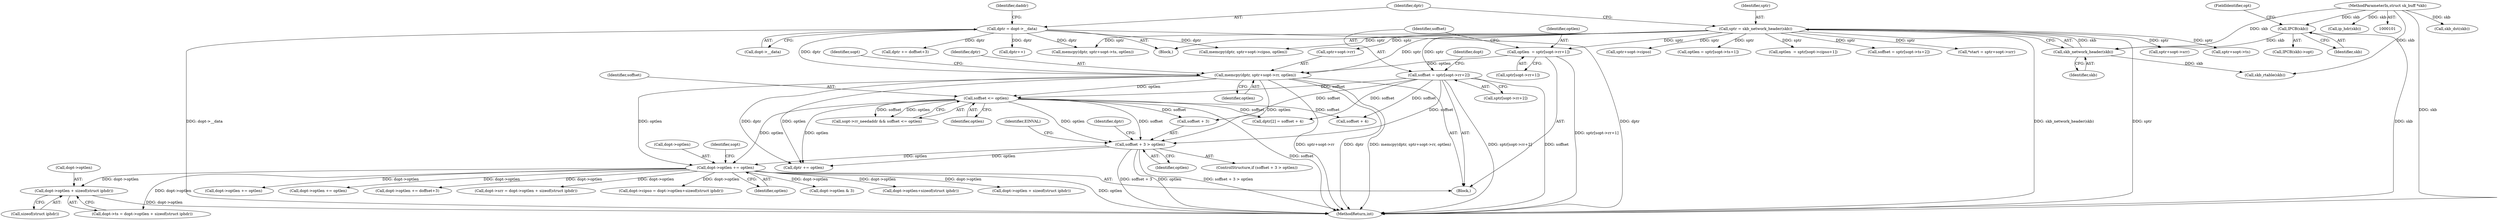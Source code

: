digraph "0_linux_f6d8bd051c391c1c0458a30b2a7abcd939329259_16@API" {
"1000253" [label="(Call,dopt->optlen + sizeof(struct iphdr))"];
"1000221" [label="(Call,dopt->optlen += optlen)"];
"1000180" [label="(Call,memcpy(dptr, sptr+sopt->rr, optlen))"];
"1000136" [label="(Call,dptr = dopt->__data)"];
"1000132" [label="(Call,sptr = skb_network_header(skb))"];
"1000134" [label="(Call,skb_network_header(skb))"];
"1000121" [label="(Call,IPCB(skb))"];
"1000103" [label="(MethodParameterIn,struct sk_buff *skb)"];
"1000152" [label="(Call,optlen  = sptr[sopt->rr+1])"];
"1000193" [label="(Call,soffset <= optlen)"];
"1000161" [label="(Call,soffset = sptr[sopt->rr+2])"];
"1000198" [label="(Call,soffset + 3 > optlen)"];
"1000389" [label="(Call,sptr+sopt->srr)"];
"1000261" [label="(Call,sptr+sopt->ts)"];
"1000123" [label="(FieldIdentifier,opt)"];
"1000612" [label="(MethodReturn,int)"];
"1000572" [label="(Call,dopt->optlen+sizeof(struct iphdr))"];
"1000137" [label="(Identifier,dptr)"];
"1000221" [label="(Call,dopt->optlen += optlen)"];
"1000151" [label="(Block,)"];
"1000104" [label="(Block,)"];
"1000103" [label="(MethodParameterIn,struct sk_buff *skb)"];
"1000172" [label="(Identifier,dopt)"];
"1000189" [label="(Call,sopt->rr_needaddr && soffset <= optlen)"];
"1000580" [label="(Call,sptr+sopt->cipso)"];
"1000534" [label="(Call,dopt->optlen + sizeof(struct iphdr))"];
"1000120" [label="(Call,IPCB(skb)->opt)"];
"1000191" [label="(Identifier,sopt)"];
"1000153" [label="(Identifier,optlen)"];
"1000152" [label="(Call,optlen  = sptr[sopt->rr+1])"];
"1000198" [label="(Call,soffset + 3 > optlen)"];
"1000194" [label="(Identifier,soffset)"];
"1000210" [label="(Call,soffset + 4)"];
"1000163" [label="(Call,sptr[sopt->rr+2])"];
"1000162" [label="(Identifier,soffset)"];
"1000257" [label="(Call,sizeof(struct iphdr))"];
"1000136" [label="(Call,dptr = dopt->__data)"];
"1000231" [label="(Call,optlen = sptr[sopt->ts+1])"];
"1000132" [label="(Call,sptr = skb_network_header(skb))"];
"1000121" [label="(Call,IPCB(skb))"];
"1000195" [label="(Identifier,optlen)"];
"1000376" [label="(Call,dopt->optlen += optlen)"];
"1000589" [label="(Call,dopt->optlen += optlen)"];
"1000181" [label="(Identifier,dptr)"];
"1000540" [label="(Call,dopt->optlen += doffset+3)"];
"1000559" [label="(Call,optlen  = sptr[sopt->cipso+1])"];
"1000134" [label="(Call,skb_network_header(skb))"];
"1000578" [label="(Call,memcpy(dptr, sptr+sopt->cipso, optlen))"];
"1000206" [label="(Call,dptr[2] = soffset + 4)"];
"1000259" [label="(Call,memcpy(dptr, sptr+sopt->ts, optlen))"];
"1000187" [label="(Identifier,optlen)"];
"1000135" [label="(Identifier,skb)"];
"1000222" [label="(Call,dopt->optlen)"];
"1000240" [label="(Call,soffset = sptr[sopt->ts+2])"];
"1000525" [label="(Call,dptr += doffset+3)"];
"1000354" [label="(Call,skb_dst(skb))"];
"1000154" [label="(Call,sptr[sopt->rr+1])"];
"1000530" [label="(Call,dopt->srr = dopt->optlen + sizeof(struct iphdr))"];
"1000122" [label="(Identifier,skb)"];
"1000202" [label="(Identifier,optlen)"];
"1000218" [label="(Call,dptr += optlen)"];
"1000133" [label="(Identifier,sptr)"];
"1000568" [label="(Call,dopt->cipso = dopt->optlen+sizeof(struct iphdr))"];
"1000225" [label="(Identifier,optlen)"];
"1000253" [label="(Call,dopt->optlen + sizeof(struct iphdr))"];
"1000144" [label="(Call,skb_rtable(skb))"];
"1000228" [label="(Identifier,sopt)"];
"1000180" [label="(Call,memcpy(dptr, sptr+sopt->rr, optlen))"];
"1000603" [label="(Call,dptr++)"];
"1000387" [label="(Call,*start = sptr+sopt->srr)"];
"1000205" [label="(Identifier,EINVAL)"];
"1000142" [label="(Identifier,daddr)"];
"1000472" [label="(Call,ip_hdr(skb))"];
"1000254" [label="(Call,dopt->optlen)"];
"1000161" [label="(Call,soffset = sptr[sopt->rr+2])"];
"1000193" [label="(Call,soffset <= optlen)"];
"1000595" [label="(Call,dopt->optlen & 3)"];
"1000199" [label="(Call,soffset + 3)"];
"1000182" [label="(Call,sptr+sopt->rr)"];
"1000197" [label="(ControlStructure,if (soffset + 3 > optlen))"];
"1000249" [label="(Call,dopt->ts = dopt->optlen + sizeof(struct iphdr))"];
"1000138" [label="(Call,dopt->__data)"];
"1000208" [label="(Identifier,dptr)"];
"1000253" -> "1000249"  [label="AST: "];
"1000253" -> "1000257"  [label="CFG: "];
"1000254" -> "1000253"  [label="AST: "];
"1000257" -> "1000253"  [label="AST: "];
"1000249" -> "1000253"  [label="CFG: "];
"1000253" -> "1000612"  [label="DDG: dopt->optlen"];
"1000221" -> "1000253"  [label="DDG: dopt->optlen"];
"1000221" -> "1000151"  [label="AST: "];
"1000221" -> "1000225"  [label="CFG: "];
"1000222" -> "1000221"  [label="AST: "];
"1000225" -> "1000221"  [label="AST: "];
"1000228" -> "1000221"  [label="CFG: "];
"1000221" -> "1000612"  [label="DDG: optlen"];
"1000180" -> "1000221"  [label="DDG: optlen"];
"1000193" -> "1000221"  [label="DDG: optlen"];
"1000198" -> "1000221"  [label="DDG: optlen"];
"1000221" -> "1000249"  [label="DDG: dopt->optlen"];
"1000221" -> "1000376"  [label="DDG: dopt->optlen"];
"1000221" -> "1000530"  [label="DDG: dopt->optlen"];
"1000221" -> "1000534"  [label="DDG: dopt->optlen"];
"1000221" -> "1000540"  [label="DDG: dopt->optlen"];
"1000221" -> "1000568"  [label="DDG: dopt->optlen"];
"1000221" -> "1000572"  [label="DDG: dopt->optlen"];
"1000221" -> "1000589"  [label="DDG: dopt->optlen"];
"1000221" -> "1000595"  [label="DDG: dopt->optlen"];
"1000180" -> "1000151"  [label="AST: "];
"1000180" -> "1000187"  [label="CFG: "];
"1000181" -> "1000180"  [label="AST: "];
"1000182" -> "1000180"  [label="AST: "];
"1000187" -> "1000180"  [label="AST: "];
"1000191" -> "1000180"  [label="CFG: "];
"1000180" -> "1000612"  [label="DDG: sptr+sopt->rr"];
"1000180" -> "1000612"  [label="DDG: dptr"];
"1000180" -> "1000612"  [label="DDG: memcpy(dptr, sptr+sopt->rr, optlen)"];
"1000136" -> "1000180"  [label="DDG: dptr"];
"1000132" -> "1000180"  [label="DDG: sptr"];
"1000152" -> "1000180"  [label="DDG: optlen"];
"1000180" -> "1000193"  [label="DDG: optlen"];
"1000180" -> "1000198"  [label="DDG: optlen"];
"1000180" -> "1000218"  [label="DDG: optlen"];
"1000180" -> "1000218"  [label="DDG: dptr"];
"1000136" -> "1000104"  [label="AST: "];
"1000136" -> "1000138"  [label="CFG: "];
"1000137" -> "1000136"  [label="AST: "];
"1000138" -> "1000136"  [label="AST: "];
"1000142" -> "1000136"  [label="CFG: "];
"1000136" -> "1000612"  [label="DDG: dopt->__data"];
"1000136" -> "1000612"  [label="DDG: dptr"];
"1000136" -> "1000259"  [label="DDG: dptr"];
"1000136" -> "1000525"  [label="DDG: dptr"];
"1000136" -> "1000578"  [label="DDG: dptr"];
"1000136" -> "1000603"  [label="DDG: dptr"];
"1000132" -> "1000104"  [label="AST: "];
"1000132" -> "1000134"  [label="CFG: "];
"1000133" -> "1000132"  [label="AST: "];
"1000134" -> "1000132"  [label="AST: "];
"1000137" -> "1000132"  [label="CFG: "];
"1000132" -> "1000612"  [label="DDG: skb_network_header(skb)"];
"1000132" -> "1000612"  [label="DDG: sptr"];
"1000134" -> "1000132"  [label="DDG: skb"];
"1000132" -> "1000152"  [label="DDG: sptr"];
"1000132" -> "1000161"  [label="DDG: sptr"];
"1000132" -> "1000182"  [label="DDG: sptr"];
"1000132" -> "1000231"  [label="DDG: sptr"];
"1000132" -> "1000240"  [label="DDG: sptr"];
"1000132" -> "1000259"  [label="DDG: sptr"];
"1000132" -> "1000261"  [label="DDG: sptr"];
"1000132" -> "1000387"  [label="DDG: sptr"];
"1000132" -> "1000389"  [label="DDG: sptr"];
"1000132" -> "1000559"  [label="DDG: sptr"];
"1000132" -> "1000578"  [label="DDG: sptr"];
"1000132" -> "1000580"  [label="DDG: sptr"];
"1000134" -> "1000135"  [label="CFG: "];
"1000135" -> "1000134"  [label="AST: "];
"1000121" -> "1000134"  [label="DDG: skb"];
"1000103" -> "1000134"  [label="DDG: skb"];
"1000134" -> "1000144"  [label="DDG: skb"];
"1000121" -> "1000120"  [label="AST: "];
"1000121" -> "1000122"  [label="CFG: "];
"1000122" -> "1000121"  [label="AST: "];
"1000123" -> "1000121"  [label="CFG: "];
"1000121" -> "1000612"  [label="DDG: skb"];
"1000103" -> "1000121"  [label="DDG: skb"];
"1000103" -> "1000101"  [label="AST: "];
"1000103" -> "1000612"  [label="DDG: skb"];
"1000103" -> "1000144"  [label="DDG: skb"];
"1000103" -> "1000354"  [label="DDG: skb"];
"1000103" -> "1000472"  [label="DDG: skb"];
"1000152" -> "1000151"  [label="AST: "];
"1000152" -> "1000154"  [label="CFG: "];
"1000153" -> "1000152"  [label="AST: "];
"1000154" -> "1000152"  [label="AST: "];
"1000162" -> "1000152"  [label="CFG: "];
"1000152" -> "1000612"  [label="DDG: sptr[sopt->rr+1]"];
"1000193" -> "1000189"  [label="AST: "];
"1000193" -> "1000195"  [label="CFG: "];
"1000194" -> "1000193"  [label="AST: "];
"1000195" -> "1000193"  [label="AST: "];
"1000189" -> "1000193"  [label="CFG: "];
"1000193" -> "1000612"  [label="DDG: soffset"];
"1000193" -> "1000189"  [label="DDG: soffset"];
"1000193" -> "1000189"  [label="DDG: optlen"];
"1000161" -> "1000193"  [label="DDG: soffset"];
"1000193" -> "1000198"  [label="DDG: soffset"];
"1000193" -> "1000198"  [label="DDG: optlen"];
"1000193" -> "1000199"  [label="DDG: soffset"];
"1000193" -> "1000206"  [label="DDG: soffset"];
"1000193" -> "1000210"  [label="DDG: soffset"];
"1000193" -> "1000218"  [label="DDG: optlen"];
"1000161" -> "1000151"  [label="AST: "];
"1000161" -> "1000163"  [label="CFG: "];
"1000162" -> "1000161"  [label="AST: "];
"1000163" -> "1000161"  [label="AST: "];
"1000172" -> "1000161"  [label="CFG: "];
"1000161" -> "1000612"  [label="DDG: sptr[sopt->rr+2]"];
"1000161" -> "1000612"  [label="DDG: soffset"];
"1000161" -> "1000198"  [label="DDG: soffset"];
"1000161" -> "1000199"  [label="DDG: soffset"];
"1000161" -> "1000206"  [label="DDG: soffset"];
"1000161" -> "1000210"  [label="DDG: soffset"];
"1000198" -> "1000197"  [label="AST: "];
"1000198" -> "1000202"  [label="CFG: "];
"1000199" -> "1000198"  [label="AST: "];
"1000202" -> "1000198"  [label="AST: "];
"1000205" -> "1000198"  [label="CFG: "];
"1000208" -> "1000198"  [label="CFG: "];
"1000198" -> "1000612"  [label="DDG: soffset + 3"];
"1000198" -> "1000612"  [label="DDG: optlen"];
"1000198" -> "1000612"  [label="DDG: soffset + 3 > optlen"];
"1000198" -> "1000218"  [label="DDG: optlen"];
}
